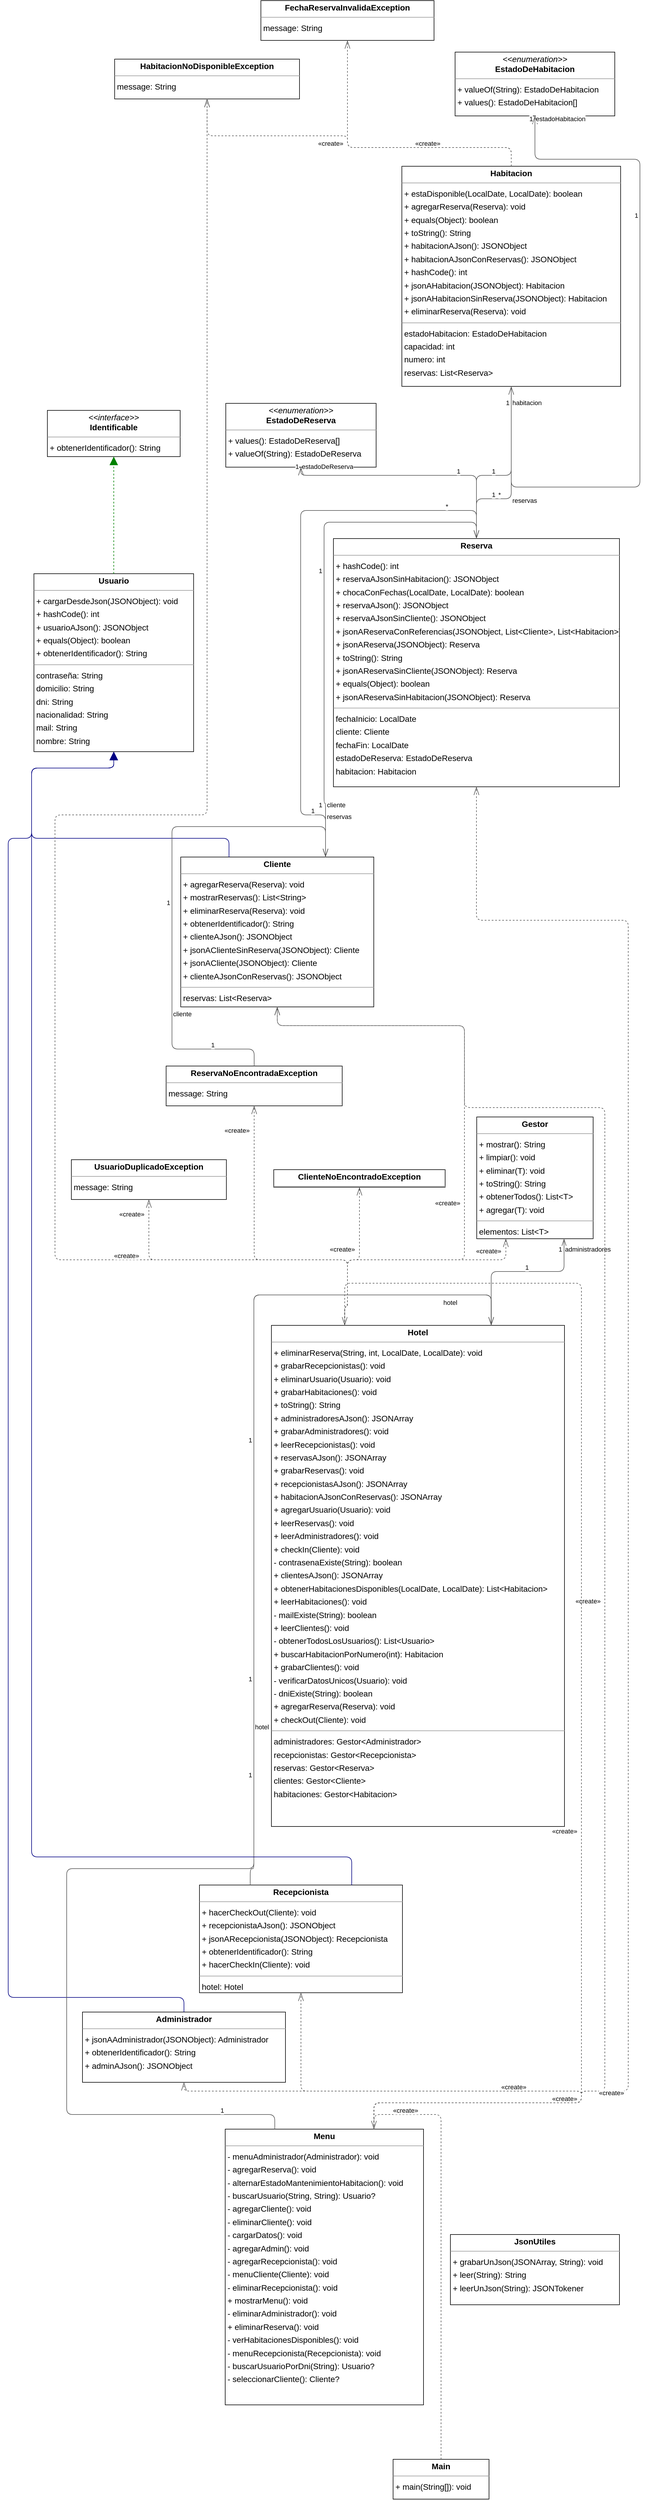 <mxGraphModel dx="0" dy="0" grid="1" gridSize="10" guides="1" tooltips="1" connect="1" arrows="1" fold="1" page="0" pageScale="1" background="none" math="0" shadow="0">
  <root>
    <mxCell id="0" />
    <mxCell id="1" parent="0" />
    <mxCell id="node2" parent="1" vertex="1" value="&lt;p style=&quot;margin:0px;margin-top:4px;text-align:center;&quot;&gt;&lt;b&gt;Administrador&lt;/b&gt;&lt;/p&gt;&lt;hr size=&quot;1&quot;/&gt;&lt;p style=&quot;margin:0 0 0 4px;line-height:1.6;&quot;&gt;+ jsonAAdministrador(JSONObject): Administrador&lt;br/&gt;+ obtenerIdentificador(): String&lt;br/&gt;+ adminAJson(): JSONObject&lt;/p&gt;" style="verticalAlign=top;align=left;overflow=fill;fontSize=14;fontFamily=Helvetica;html=1;rounded=0;shadow=0;comic=0;labelBackgroundColor=none;strokeWidth=1;">
      <mxGeometry x="-74" y="3345" width="347" height="120" as="geometry" />
    </mxCell>
    <mxCell id="node12" parent="1" vertex="1" value="&lt;p style=&quot;margin:0px;margin-top:4px;text-align:center;&quot;&gt;&lt;b&gt;Cliente&lt;/b&gt;&lt;/p&gt;&lt;hr size=&quot;1&quot;/&gt;&lt;p style=&quot;margin:0 0 0 4px;line-height:1.6;&quot;&gt;+ agregarReserva(Reserva): void&lt;br/&gt;+ mostrarReservas(): List&amp;lt;String&amp;gt;&lt;br/&gt;+ eliminarReserva(Reserva): void&lt;br/&gt;+ obtenerIdentificador(): String&lt;br/&gt;+ clienteAJson(): JSONObject&lt;br/&gt;+ jsonAClienteSinReserva(JSONObject): Cliente&lt;br/&gt;+ jsonACliente(JSONObject): Cliente&lt;br/&gt;+ clienteAJsonConReservas(): JSONObject&lt;/p&gt;&lt;hr size=&quot;1&quot;/&gt;&lt;p style=&quot;margin:0 0 0 4px;line-height:1.6;&quot;&gt; reservas: List&amp;lt;Reserva&amp;gt;&lt;/p&gt;" style="verticalAlign=top;align=left;overflow=fill;fontSize=14;fontFamily=Helvetica;html=1;rounded=0;shadow=0;comic=0;labelBackgroundColor=none;strokeWidth=1;">
      <mxGeometry x="94" y="1372" width="330" height="256" as="geometry" />
    </mxCell>
    <mxCell id="node17" parent="1" vertex="1" value="&lt;p style=&quot;margin:0px;margin-top:4px;text-align:center;&quot;&gt;&lt;b&gt;ClienteNoEncontradoException&lt;/b&gt;&lt;/p&gt;&lt;hr size=&quot;1&quot;/&gt;" style="verticalAlign=top;align=left;overflow=fill;fontSize=14;fontFamily=Helvetica;html=1;rounded=0;shadow=0;comic=0;labelBackgroundColor=none;strokeWidth=1;">
      <mxGeometry x="253" y="1906" width="293" height="30" as="geometry" />
    </mxCell>
    <mxCell id="node5" parent="1" vertex="1" value="&lt;p style=&quot;margin:0px;margin-top:4px;text-align:center;&quot;&gt;&lt;i&gt;&amp;lt;&amp;lt;enumeration&amp;gt;&amp;gt;&lt;/i&gt;&lt;br/&gt;&lt;b&gt;EstadoDeHabitacion&lt;/b&gt;&lt;/p&gt;&lt;hr size=&quot;1&quot;/&gt;&lt;p style=&quot;margin:0 0 0 4px;line-height:1.6;&quot;&gt;+ valueOf(String): EstadoDeHabitacion&lt;br/&gt;+ values(): EstadoDeHabitacion[]&lt;/p&gt;" style="verticalAlign=top;align=left;overflow=fill;fontSize=14;fontFamily=Helvetica;html=1;rounded=0;shadow=0;comic=0;labelBackgroundColor=none;strokeWidth=1;">
      <mxGeometry x="563" y="-3" width="273" height="109" as="geometry" />
    </mxCell>
    <mxCell id="node7" parent="1" vertex="1" value="&lt;p style=&quot;margin:0px;margin-top:4px;text-align:center;&quot;&gt;&lt;i&gt;&amp;lt;&amp;lt;enumeration&amp;gt;&amp;gt;&lt;/i&gt;&lt;br/&gt;&lt;b&gt;EstadoDeReserva&lt;/b&gt;&lt;/p&gt;&lt;hr size=&quot;1&quot;/&gt;&lt;p style=&quot;margin:0 0 0 4px;line-height:1.6;&quot;&gt;+ values(): EstadoDeReserva[]&lt;br/&gt;+ valueOf(String): EstadoDeReserva&lt;/p&gt;" style="verticalAlign=top;align=left;overflow=fill;fontSize=14;fontFamily=Helvetica;html=1;rounded=0;shadow=0;comic=0;labelBackgroundColor=none;strokeWidth=1;">
      <mxGeometry x="171" y="597" width="257" height="109" as="geometry" />
    </mxCell>
    <mxCell id="node15" parent="1" vertex="1" value="&lt;p style=&quot;margin:0px;margin-top:4px;text-align:center;&quot;&gt;&lt;b&gt;FechaReservaInvalidaException&lt;/b&gt;&lt;/p&gt;&lt;hr size=&quot;1&quot;/&gt;&lt;p style=&quot;margin:0 0 0 4px;line-height:1.6;&quot;&gt; message: String&lt;/p&gt;" style="verticalAlign=top;align=left;overflow=fill;fontSize=14;fontFamily=Helvetica;html=1;rounded=0;shadow=0;comic=0;labelBackgroundColor=none;strokeWidth=1;">
      <mxGeometry x="231" y="-91" width="296" height="68" as="geometry" />
    </mxCell>
    <mxCell id="node9" parent="1" vertex="1" value="&lt;p style=&quot;margin:0px;margin-top:4px;text-align:center;&quot;&gt;&lt;b&gt;Gestor&lt;T&gt;&lt;/b&gt;&lt;/p&gt;&lt;hr size=&quot;1&quot;/&gt;&lt;p style=&quot;margin:0 0 0 4px;line-height:1.6;&quot;&gt;+ mostrar(): String&lt;br/&gt;+ limpiar(): void&lt;br/&gt;+ eliminar(T): void&lt;br/&gt;+ toString(): String&lt;br/&gt;+ obtenerTodos(): List&amp;lt;T&amp;gt;&lt;br/&gt;+ agregar(T): void&lt;/p&gt;&lt;hr size=&quot;1&quot;/&gt;&lt;p style=&quot;margin:0 0 0 4px;line-height:1.6;&quot;&gt; elementos: List&amp;lt;T&amp;gt;&lt;/p&gt;" style="verticalAlign=top;align=left;overflow=fill;fontSize=14;fontFamily=Helvetica;html=1;rounded=0;shadow=0;comic=0;labelBackgroundColor=none;strokeWidth=1;">
      <mxGeometry x="600" y="1816" width="199" height="208" as="geometry" />
    </mxCell>
    <mxCell id="node8" parent="1" vertex="1" value="&lt;p style=&quot;margin:0px;margin-top:4px;text-align:center;&quot;&gt;&lt;b&gt;Habitacion&lt;/b&gt;&lt;/p&gt;&lt;hr size=&quot;1&quot;/&gt;&lt;p style=&quot;margin:0 0 0 4px;line-height:1.6;&quot;&gt;+ estaDisponible(LocalDate, LocalDate): boolean&lt;br/&gt;+ agregarReserva(Reserva): void&lt;br/&gt;+ equals(Object): boolean&lt;br/&gt;+ toString(): String&lt;br/&gt;+ habitacionAJson(): JSONObject&lt;br/&gt;+ habitacionAJsonConReservas(): JSONObject&lt;br/&gt;+ hashCode(): int&lt;br/&gt;+ jsonAHabitacion(JSONObject): Habitacion&lt;br/&gt;+ jsonAHabitacionSinReserva(JSONObject): Habitacion&lt;br/&gt;+ eliminarReserva(Reserva): void&lt;/p&gt;&lt;hr size=&quot;1&quot;/&gt;&lt;p style=&quot;margin:0 0 0 4px;line-height:1.6;&quot;&gt; estadoHabitacion: EstadoDeHabitacion&lt;br/&gt; capacidad: int&lt;br/&gt; numero: int&lt;br/&gt; reservas: List&amp;lt;Reserva&amp;gt;&lt;/p&gt;" style="verticalAlign=top;align=left;overflow=fill;fontSize=14;fontFamily=Helvetica;html=1;rounded=0;shadow=0;comic=0;labelBackgroundColor=none;strokeWidth=1;">
      <mxGeometry x="472" y="192" width="374" height="376" as="geometry" />
    </mxCell>
    <mxCell id="node13" parent="1" vertex="1" value="&lt;p style=&quot;margin:0px;margin-top:4px;text-align:center;&quot;&gt;&lt;b&gt;HabitacionNoDisponibleException&lt;/b&gt;&lt;/p&gt;&lt;hr size=&quot;1&quot;/&gt;&lt;p style=&quot;margin:0 0 0 4px;line-height:1.6;&quot;&gt; message: String&lt;/p&gt;" style="verticalAlign=top;align=left;overflow=fill;fontSize=14;fontFamily=Helvetica;html=1;rounded=0;shadow=0;comic=0;labelBackgroundColor=none;strokeWidth=1;">
      <mxGeometry x="-19" y="9" width="316" height="68" as="geometry" />
    </mxCell>
    <mxCell id="node11" parent="1" vertex="1" value="&lt;p style=&quot;margin:0px;margin-top:4px;text-align:center;&quot;&gt;&lt;b&gt;Hotel&lt;/b&gt;&lt;/p&gt;&lt;hr size=&quot;1&quot;/&gt;&lt;p style=&quot;margin:0 0 0 4px;line-height:1.6;&quot;&gt;+ eliminarReserva(String, int, LocalDate, LocalDate): void&lt;br/&gt;+ grabarRecepcionistas(): void&lt;br/&gt;+ eliminarUsuario(Usuario): void&lt;br/&gt;+ grabarHabitaciones(): void&lt;br/&gt;+ toString(): String&lt;br/&gt;+ administradoresAJson(): JSONArray&lt;br/&gt;+ grabarAdministradores(): void&lt;br/&gt;+ leerRecepcionistas(): void&lt;br/&gt;+ reservasAJson(): JSONArray&lt;br/&gt;+ grabarReservas(): void&lt;br/&gt;+ recepcionistasAJson(): JSONArray&lt;br/&gt;+ habitacionAJsonConReservas(): JSONArray&lt;br/&gt;+ agregarUsuario(Usuario): void&lt;br/&gt;+ leerReservas(): void&lt;br/&gt;+ leerAdministradores(): void&lt;br/&gt;+ checkIn(Cliente): void&lt;br/&gt;- contrasenaExiste(String): boolean&lt;br/&gt;+ clientesAJson(): JSONArray&lt;br/&gt;+ obtenerHabitacionesDisponibles(LocalDate, LocalDate): List&amp;lt;Habitacion&amp;gt;&lt;br/&gt;+ leerHabitaciones(): void&lt;br/&gt;- mailExiste(String): boolean&lt;br/&gt;+ leerClientes(): void&lt;br/&gt;- obtenerTodosLosUsuarios(): List&amp;lt;Usuario&amp;gt;&lt;br/&gt;+ buscarHabitacionPorNumero(int): Habitacion&lt;br/&gt;+ grabarClientes(): void&lt;br/&gt;- verificarDatosUnicos(Usuario): void&lt;br/&gt;- dniExiste(String): boolean&lt;br/&gt;+ agregarReserva(Reserva): void&lt;br/&gt;+ checkOut(Cliente): void&lt;/p&gt;&lt;hr size=&quot;1&quot;/&gt;&lt;p style=&quot;margin:0 0 0 4px;line-height:1.6;&quot;&gt; administradores: Gestor&amp;lt;Administrador&amp;gt;&lt;br/&gt; recepcionistas: Gestor&amp;lt;Recepcionista&amp;gt;&lt;br/&gt; reservas: Gestor&amp;lt;Reserva&amp;gt;&lt;br/&gt; clientes: Gestor&amp;lt;Cliente&amp;gt;&lt;br/&gt; habitaciones: Gestor&amp;lt;Habitacion&amp;gt;&lt;/p&gt;" style="verticalAlign=top;align=left;overflow=fill;fontSize=14;fontFamily=Helvetica;html=1;rounded=0;shadow=0;comic=0;labelBackgroundColor=none;strokeWidth=1;">
      <mxGeometry x="249" y="2172" width="501" height="856" as="geometry" />
    </mxCell>
    <mxCell id="node0" parent="1" vertex="1" value="&lt;p style=&quot;margin:0px;margin-top:4px;text-align:center;&quot;&gt;&lt;i&gt;&amp;lt;&amp;lt;interface&amp;gt;&amp;gt;&lt;/i&gt;&lt;br/&gt;&lt;b&gt;Identificable&lt;/b&gt;&lt;/p&gt;&lt;hr size=&quot;1&quot;/&gt;&lt;p style=&quot;margin:0 0 0 4px;line-height:1.6;&quot;&gt;+ obtenerIdentificador(): String&lt;/p&gt;" style="verticalAlign=top;align=left;overflow=fill;fontSize=14;fontFamily=Helvetica;html=1;rounded=0;shadow=0;comic=0;labelBackgroundColor=none;strokeWidth=1;">
      <mxGeometry x="-134" y="609" width="227" height="79" as="geometry" />
    </mxCell>
    <mxCell id="node3" parent="1" vertex="1" value="&lt;p style=&quot;margin:0px;margin-top:4px;text-align:center;&quot;&gt;&lt;b&gt;JsonUtiles&lt;/b&gt;&lt;/p&gt;&lt;hr size=&quot;1&quot;/&gt;&lt;p style=&quot;margin:0 0 0 4px;line-height:1.6;&quot;&gt;+ grabarUnJson(JSONArray, String): void&lt;br/&gt;+ leer(String): String&lt;br/&gt;+ leerUnJson(String): JSONTokener&lt;/p&gt;" style="verticalAlign=top;align=left;overflow=fill;fontSize=14;fontFamily=Helvetica;html=1;rounded=0;shadow=0;comic=0;labelBackgroundColor=none;strokeWidth=1;">
      <mxGeometry x="555" y="3725" width="289" height="120" as="geometry" />
    </mxCell>
    <mxCell id="node10" parent="1" vertex="1" value="&lt;p style=&quot;margin:0px;margin-top:4px;text-align:center;&quot;&gt;&lt;b&gt;Main&lt;/b&gt;&lt;/p&gt;&lt;hr size=&quot;1&quot;/&gt;&lt;p style=&quot;margin:0 0 0 4px;line-height:1.6;&quot;&gt;+ main(String[]): void&lt;/p&gt;" style="verticalAlign=top;align=left;overflow=fill;fontSize=14;fontFamily=Helvetica;html=1;rounded=0;shadow=0;comic=0;labelBackgroundColor=none;strokeWidth=1;">
      <mxGeometry x="457" y="4109" width="164" height="68" as="geometry" />
    </mxCell>
    <mxCell id="node16" parent="1" vertex="1" value="&lt;p style=&quot;margin:0px;margin-top:4px;text-align:center;&quot;&gt;&lt;b&gt;Menu&lt;/b&gt;&lt;/p&gt;&lt;hr size=&quot;1&quot;/&gt;&lt;p style=&quot;margin:0 0 0 4px;line-height:1.6;&quot;&gt;- menuAdministrador(Administrador): void&lt;br/&gt;- agregarReserva(): void&lt;br/&gt;- alternarEstadoMantenimientoHabitacion(): void&lt;br/&gt;- buscarUsuario(String, String): Usuario?&lt;br/&gt;- agregarCliente(): void&lt;br/&gt;- eliminarCliente(): void&lt;br/&gt;- cargarDatos(): void&lt;br/&gt;- agregarAdmin(): void&lt;br/&gt;- agregarRecepcionista(): void&lt;br/&gt;- menuCliente(Cliente): void&lt;br/&gt;- eliminarRecepcionista(): void&lt;br/&gt;+ mostrarMenu(): void&lt;br/&gt;- eliminarAdministrador(): void&lt;br/&gt;+ eliminarReserva(): void&lt;br/&gt;- verHabitacionesDisponibles(): void&lt;br/&gt;- menuRecepcionista(Recepcionista): void&lt;br/&gt;- buscarUsuarioPorDni(String): Usuario?&lt;br/&gt;- seleccionarCliente(): Cliente?&lt;/p&gt;" style="verticalAlign=top;align=left;overflow=fill;fontSize=14;fontFamily=Helvetica;html=1;rounded=0;shadow=0;comic=0;labelBackgroundColor=none;strokeWidth=1;">
      <mxGeometry x="170" y="3545" width="339" height="471" as="geometry" />
    </mxCell>
    <mxCell id="node14" parent="1" vertex="1" value="&lt;p style=&quot;margin:0px;margin-top:4px;text-align:center;&quot;&gt;&lt;b&gt;Recepcionista&lt;/b&gt;&lt;/p&gt;&lt;hr size=&quot;1&quot;/&gt;&lt;p style=&quot;margin:0 0 0 4px;line-height:1.6;&quot;&gt;+ hacerCheckOut(Cliente): void&lt;br/&gt;+ recepcionistaAJson(): JSONObject&lt;br/&gt;+ jsonARecepcionista(JSONObject): Recepcionista&lt;br/&gt;+ obtenerIdentificador(): String&lt;br/&gt;+ hacerCheckIn(Cliente): void&lt;/p&gt;&lt;hr size=&quot;1&quot;/&gt;&lt;p style=&quot;margin:0 0 0 4px;line-height:1.6;&quot;&gt; hotel: Hotel&lt;/p&gt;" style="verticalAlign=top;align=left;overflow=fill;fontSize=14;fontFamily=Helvetica;html=1;rounded=0;shadow=0;comic=0;labelBackgroundColor=none;strokeWidth=1;">
      <mxGeometry x="126" y="3128" width="347" height="184" as="geometry" />
    </mxCell>
    <mxCell id="node4" parent="1" vertex="1" value="&lt;p style=&quot;margin:0px;margin-top:4px;text-align:center;&quot;&gt;&lt;b&gt;Reserva&lt;/b&gt;&lt;/p&gt;&lt;hr size=&quot;1&quot;/&gt;&lt;p style=&quot;margin:0 0 0 4px;line-height:1.6;&quot;&gt;+ hashCode(): int&lt;br/&gt;+ reservaAJsonSinHabitacion(): JSONObject&lt;br/&gt;+ chocaConFechas(LocalDate, LocalDate): boolean&lt;br/&gt;+ reservaAJson(): JSONObject&lt;br/&gt;+ reservaAJsonSinCliente(): JSONObject&lt;br/&gt;+ jsonAReservaConReferencias(JSONObject, List&amp;lt;Cliente&amp;gt;, List&amp;lt;Habitacion&amp;gt;): Reserva&lt;br/&gt;+ jsonAReserva(JSONObject): Reserva&lt;br/&gt;+ toString(): String&lt;br/&gt;+ jsonAReservaSinCliente(JSONObject): Reserva&lt;br/&gt;+ equals(Object): boolean&lt;br/&gt;+ jsonAReservaSinHabitacion(JSONObject): Reserva&lt;/p&gt;&lt;hr size=&quot;1&quot;/&gt;&lt;p style=&quot;margin:0 0 0 4px;line-height:1.6;&quot;&gt; fechaInicio: LocalDate&lt;br/&gt; cliente: Cliente&lt;br/&gt; fechaFin: LocalDate&lt;br/&gt; estadoDeReserva: EstadoDeReserva&lt;br/&gt; habitacion: Habitacion&lt;/p&gt;" style="verticalAlign=top;align=left;overflow=fill;fontSize=14;fontFamily=Helvetica;html=1;rounded=0;shadow=0;comic=0;labelBackgroundColor=none;strokeWidth=1;">
      <mxGeometry x="355" y="828" width="489" height="424" as="geometry" />
    </mxCell>
    <mxCell id="node1" parent="1" vertex="1" value="&lt;p style=&quot;margin:0px;margin-top:4px;text-align:center;&quot;&gt;&lt;b&gt;ReservaNoEncontradaException&lt;/b&gt;&lt;/p&gt;&lt;hr size=&quot;1&quot;/&gt;&lt;p style=&quot;margin:0 0 0 4px;line-height:1.6;&quot;&gt; message: String&lt;/p&gt;" style="verticalAlign=top;align=left;overflow=fill;fontSize=14;fontFamily=Helvetica;html=1;rounded=0;shadow=0;comic=0;labelBackgroundColor=none;strokeWidth=1;">
      <mxGeometry x="69" y="1729" width="301" height="68" as="geometry" />
    </mxCell>
    <mxCell id="node6" parent="1" vertex="1" value="&lt;p style=&quot;margin:0px;margin-top:4px;text-align:center;&quot;&gt;&lt;b&gt;Usuario&lt;/b&gt;&lt;/p&gt;&lt;hr size=&quot;1&quot;/&gt;&lt;p style=&quot;margin:0 0 0 4px;line-height:1.6;&quot;&gt;+ cargarDesdeJson(JSONObject): void&lt;br/&gt;+ hashCode(): int&lt;br/&gt;+ usuarioAJson(): JSONObject&lt;br/&gt;+ equals(Object): boolean&lt;br/&gt;+ obtenerIdentificador(): String&lt;/p&gt;&lt;hr size=&quot;1&quot;/&gt;&lt;p style=&quot;margin:0 0 0 4px;line-height:1.6;&quot;&gt; contraseña: String&lt;br/&gt; domicilio: String&lt;br/&gt; dni: String&lt;br/&gt; nacionalidad: String&lt;br/&gt; mail: String&lt;br/&gt; nombre: String&lt;/p&gt;" style="verticalAlign=top;align=left;overflow=fill;fontSize=14;fontFamily=Helvetica;html=1;rounded=0;shadow=0;comic=0;labelBackgroundColor=none;strokeWidth=1;">
      <mxGeometry x="-157" y="888" width="273" height="304" as="geometry" />
    </mxCell>
    <mxCell id="node18" parent="1" vertex="1" value="&lt;p style=&quot;margin:0px;margin-top:4px;text-align:center;&quot;&gt;&lt;b&gt;UsuarioDuplicadoException&lt;/b&gt;&lt;/p&gt;&lt;hr size=&quot;1&quot;/&gt;&lt;p style=&quot;margin:0 0 0 4px;line-height:1.6;&quot;&gt; message: String&lt;/p&gt;" style="verticalAlign=top;align=left;overflow=fill;fontSize=14;fontFamily=Helvetica;html=1;rounded=0;shadow=0;comic=0;labelBackgroundColor=none;strokeWidth=1;">
      <mxGeometry x="-93" y="1889" width="265" height="68" as="geometry" />
    </mxCell>
    <mxCell id="edge3" edge="1" value="" parent="1" source="node2" target="node6" style="html=1;rounded=1;edgeStyle=orthogonalEdgeStyle;dashed=0;startArrow=none;endArrow=block;endSize=12;strokeColor=#000082;exitX=0.500;exitY=0.000;exitDx=0;exitDy=0;entryX=0.500;entryY=1.000;entryDx=0;entryDy=0;">
      <mxGeometry width="50" height="50" relative="1" as="geometry">
        <Array as="points">
          <mxPoint x="99" y="3320" />
          <mxPoint x="-201" y="3320" />
          <mxPoint x="-201" y="1340" />
          <mxPoint x="-161" y="1340" />
          <mxPoint x="-161" y="1220" />
          <mxPoint x="-21" y="1220" />
        </Array>
      </mxGeometry>
    </mxCell>
    <mxCell id="edge24" edge="1" value="" parent="1" source="node12" target="node4" style="html=1;rounded=1;edgeStyle=orthogonalEdgeStyle;dashed=0;startArrow=diamondThinstartSize=12;endArrow=openThin;endSize=12;strokeColor=#595959;exitX=0.750;exitY=0.000;exitDx=0;exitDy=0;entryX=0.500;entryY=0.000;entryDx=0;entryDy=0;">
      <mxGeometry width="50" height="50" relative="1" as="geometry">
        <Array as="points">
          <mxPoint x="342" y="1300" />
          <mxPoint x="299" y="1300" />
          <mxPoint x="299" y="780" />
          <mxPoint x="599" y="780" />
        </Array>
      </mxGeometry>
    </mxCell>
    <mxCell id="label144" parent="edge24" vertex="1" connectable="0" value="1" style="edgeLabel;resizable=0;html=1;align=left;verticalAlign=top;strokeColor=default;">
      <mxGeometry x="315" y="1280" as="geometry" />
    </mxCell>
    <mxCell id="label148" parent="edge24" vertex="1" connectable="0" value="*" style="edgeLabel;resizable=0;html=1;align=left;verticalAlign=top;strokeColor=default;">
      <mxGeometry x="545" y="760" as="geometry" />
    </mxCell>
    <mxCell id="label149" parent="edge24" vertex="1" connectable="0" value="reservas" style="edgeLabel;resizable=0;html=1;align=left;verticalAlign=top;strokeColor=default;">
      <mxGeometry x="342" y="1290" as="geometry" />
    </mxCell>
    <mxCell id="edge1" edge="1" value="" parent="1" source="node12" target="node6" style="html=1;rounded=1;edgeStyle=orthogonalEdgeStyle;dashed=0;startArrow=none;endArrow=block;endSize=12;strokeColor=#000082;exitX=0.250;exitY=0.000;exitDx=0;exitDy=0;entryX=0.500;entryY=1.000;entryDx=0;entryDy=0;">
      <mxGeometry width="50" height="50" relative="1" as="geometry">
        <Array as="points">
          <mxPoint x="177" y="1340" />
          <mxPoint x="-161" y="1340" />
          <mxPoint x="-161" y="1220" />
          <mxPoint x="-21" y="1220" />
        </Array>
      </mxGeometry>
    </mxCell>
    <mxCell id="edge7" edge="1" value="" parent="1" source="node8" target="node5" style="html=1;rounded=1;edgeStyle=orthogonalEdgeStyle;dashed=0;startArrow=diamondThinstartSize=12;endArrow=openThin;endSize=12;strokeColor=#595959;exitX=0.500;exitY=1.000;exitDx=0;exitDy=0;entryX=0.500;entryY=1.001;entryDx=0;entryDy=0;">
      <mxGeometry width="50" height="50" relative="1" as="geometry">
        <Array as="points">
          <mxPoint x="659" y="740" />
          <mxPoint x="879" y="740" />
          <mxPoint x="879" y="180" />
          <mxPoint x="699" y="180" />
        </Array>
      </mxGeometry>
    </mxCell>
    <mxCell id="label42" parent="edge7" vertex="1" connectable="0" value="1" style="edgeLabel;resizable=0;html=1;align=left;verticalAlign=top;strokeColor=default;">
      <mxGeometry x="868" y="263" as="geometry" />
    </mxCell>
    <mxCell id="label46" parent="edge7" vertex="1" connectable="0" value="1" style="edgeLabel;resizable=0;html=1;align=left;verticalAlign=top;strokeColor=default;">
      <mxGeometry x="688" y="98" as="geometry" />
    </mxCell>
    <mxCell id="label47" parent="edge7" vertex="1" connectable="0" value="estadoHabitacion" style="edgeLabel;resizable=0;html=1;align=left;verticalAlign=top;strokeColor=default;">
      <mxGeometry x="699" y="98" as="geometry" />
    </mxCell>
    <mxCell id="edge26" edge="1" value="" parent="1" source="node8" target="node15" style="html=1;rounded=1;edgeStyle=orthogonalEdgeStyle;dashed=1;startArrow=none;endArrow=openThin;endSize=12;strokeColor=#595959;exitX=0.500;exitY=0.000;exitDx=0;exitDy=0;entryX=0.500;entryY=1.001;entryDx=0;entryDy=0;">
      <mxGeometry width="50" height="50" relative="1" as="geometry">
        <Array as="points">
          <mxPoint x="659" y="160" />
          <mxPoint x="379" y="160" />
        </Array>
      </mxGeometry>
    </mxCell>
    <mxCell id="label158" parent="edge26" vertex="1" connectable="0" value="«create»" style="edgeLabel;resizable=0;html=1;align=left;verticalAlign=top;strokeColor=default;">
      <mxGeometry x="493" y="140" as="geometry" />
    </mxCell>
    <mxCell id="edge18" edge="1" value="" parent="1" source="node8" target="node13" style="html=1;rounded=1;edgeStyle=orthogonalEdgeStyle;dashed=1;startArrow=none;endArrow=openThin;endSize=12;strokeColor=#595959;exitX=0.500;exitY=0.000;exitDx=0;exitDy=0;entryX=0.500;entryY=1.001;entryDx=0;entryDy=0;">
      <mxGeometry width="50" height="50" relative="1" as="geometry">
        <Array as="points">
          <mxPoint x="659" y="160" />
          <mxPoint x="379" y="160" />
          <mxPoint x="379" y="140" />
          <mxPoint x="139" y="140" />
        </Array>
      </mxGeometry>
    </mxCell>
    <mxCell id="label110" parent="edge18" vertex="1" connectable="0" value="«create»" style="edgeLabel;resizable=0;html=1;align=left;verticalAlign=top;strokeColor=default;">
      <mxGeometry x="327" y="140" as="geometry" />
    </mxCell>
    <mxCell id="edge11" edge="1" value="" parent="1" source="node8" target="node4" style="html=1;rounded=1;edgeStyle=orthogonalEdgeStyle;dashed=0;startArrow=diamondThinstartSize=12;endArrow=openThin;endSize=12;strokeColor=#595959;exitX=0.500;exitY=1.000;exitDx=0;exitDy=0;entryX=0.500;entryY=0.000;entryDx=0;entryDy=0;">
      <mxGeometry width="50" height="50" relative="1" as="geometry">
        <Array as="points">
          <mxPoint x="659" y="760" />
          <mxPoint x="599" y="760" />
        </Array>
      </mxGeometry>
    </mxCell>
    <mxCell id="label66" parent="edge11" vertex="1" connectable="0" value="1" style="edgeLabel;resizable=0;html=1;align=left;verticalAlign=top;strokeColor=default;">
      <mxGeometry x="624" y="740" as="geometry" />
    </mxCell>
    <mxCell id="label70" parent="edge11" vertex="1" connectable="0" value="*" style="edgeLabel;resizable=0;html=1;align=left;verticalAlign=top;strokeColor=default;">
      <mxGeometry x="635" y="740" as="geometry" />
    </mxCell>
    <mxCell id="label71" parent="edge11" vertex="1" connectable="0" value="reservas" style="edgeLabel;resizable=0;html=1;align=left;verticalAlign=top;strokeColor=default;">
      <mxGeometry x="659" y="750" as="geometry" />
    </mxCell>
    <mxCell id="edge10" edge="1" value="" parent="1" source="node11" target="node12" style="html=1;rounded=1;edgeStyle=orthogonalEdgeStyle;dashed=1;startArrow=none;endArrow=openThin;endSize=12;strokeColor=#595959;exitX=0.250;exitY=0.000;exitDx=0;exitDy=0;entryX=0.500;entryY=1.000;entryDx=0;entryDy=0;">
      <mxGeometry width="50" height="50" relative="1" as="geometry">
        <Array as="points">
          <mxPoint x="374" y="2140" />
          <mxPoint x="379" y="2140" />
          <mxPoint x="379" y="2060" />
          <mxPoint x="579" y="2060" />
          <mxPoint x="579" y="1660" />
          <mxPoint x="259" y="1660" />
        </Array>
      </mxGeometry>
    </mxCell>
    <mxCell id="label62" parent="edge10" vertex="1" connectable="0" value="«create»" style="edgeLabel;resizable=0;html=1;align=left;verticalAlign=top;strokeColor=default;">
      <mxGeometry x="527" y="1950" as="geometry" />
    </mxCell>
    <mxCell id="edge4" edge="1" value="" parent="1" source="node11" target="node17" style="html=1;rounded=1;edgeStyle=orthogonalEdgeStyle;dashed=1;startArrow=none;endArrow=openThin;endSize=12;strokeColor=#595959;exitX=0.250;exitY=0.000;exitDx=0;exitDy=0;entryX=0.500;entryY=1.001;entryDx=0;entryDy=0;">
      <mxGeometry width="50" height="50" relative="1" as="geometry">
        <Array as="points">
          <mxPoint x="374" y="2140" />
          <mxPoint x="379" y="2140" />
          <mxPoint x="379" y="2060" />
          <mxPoint x="399" y="2060" />
        </Array>
      </mxGeometry>
    </mxCell>
    <mxCell id="label26" parent="edge4" vertex="1" connectable="0" value="«create»" style="edgeLabel;resizable=0;html=1;align=left;verticalAlign=top;strokeColor=default;">
      <mxGeometry x="347" y="2029" as="geometry" />
    </mxCell>
    <mxCell id="edge6" edge="1" value="" parent="1" source="node11" target="node9" style="html=1;rounded=1;edgeStyle=orthogonalEdgeStyle;dashed=1;startArrow=none;endArrow=openThin;endSize=12;strokeColor=#595959;exitX=0.250;exitY=0.000;exitDx=0;exitDy=0;entryX=0.250;entryY=1.000;entryDx=0;entryDy=0;">
      <mxGeometry width="50" height="50" relative="1" as="geometry">
        <Array as="points">
          <mxPoint x="374" y="2140" />
          <mxPoint x="379" y="2140" />
          <mxPoint x="379" y="2060" />
          <mxPoint x="649" y="2060" />
        </Array>
      </mxGeometry>
    </mxCell>
    <mxCell id="label38" parent="edge6" vertex="1" connectable="0" value="«create»" style="edgeLabel;resizable=0;html=1;align=left;verticalAlign=top;strokeColor=default;">
      <mxGeometry x="597" y="2032" as="geometry" />
    </mxCell>
    <mxCell id="edge16" edge="1" value="" parent="1" source="node11" target="node9" style="html=1;rounded=1;edgeStyle=orthogonalEdgeStyle;dashed=0;startArrow=diamondThinstartSize=12;endArrow=openThin;endSize=12;strokeColor=#595959;exitX=0.750;exitY=0.000;exitDx=0;exitDy=0;entryX=0.750;entryY=1.000;entryDx=0;entryDy=0;">
      <mxGeometry width="50" height="50" relative="1" as="geometry">
        <Array as="points">
          <mxPoint x="624" y="2080" />
          <mxPoint x="749" y="2080" />
        </Array>
      </mxGeometry>
    </mxCell>
    <mxCell id="label96" parent="edge16" vertex="1" connectable="0" value="1" style="edgeLabel;resizable=0;html=1;align=left;verticalAlign=top;strokeColor=default;">
      <mxGeometry x="681" y="2060" as="geometry" />
    </mxCell>
    <mxCell id="label100" parent="edge16" vertex="1" connectable="0" value="1" style="edgeLabel;resizable=0;html=1;align=left;verticalAlign=top;strokeColor=default;">
      <mxGeometry x="738" y="2029" as="geometry" />
    </mxCell>
    <mxCell id="label101" parent="edge16" vertex="1" connectable="0" value="administradores" style="edgeLabel;resizable=0;html=1;align=left;verticalAlign=top;strokeColor=default;">
      <mxGeometry x="749" y="2029" as="geometry" />
    </mxCell>
    <mxCell id="edge27" edge="1" value="" parent="1" source="node11" target="node13" style="html=1;rounded=1;edgeStyle=orthogonalEdgeStyle;dashed=1;startArrow=none;endArrow=openThin;endSize=12;strokeColor=#595959;exitX=0.250;exitY=0.000;exitDx=0;exitDy=0;entryX=0.500;entryY=1.001;entryDx=0;entryDy=0;">
      <mxGeometry width="50" height="50" relative="1" as="geometry">
        <Array as="points">
          <mxPoint x="374" y="2140" />
          <mxPoint x="379" y="2140" />
          <mxPoint x="379" y="2060" />
          <mxPoint x="-121" y="2060" />
          <mxPoint x="-121" y="1300" />
          <mxPoint x="139" y="1300" />
        </Array>
      </mxGeometry>
    </mxCell>
    <mxCell id="label164" parent="edge27" vertex="1" connectable="0" value="«create»" style="edgeLabel;resizable=0;html=1;align=left;verticalAlign=top;strokeColor=default;">
      <mxGeometry x="-22" y="2040" as="geometry" />
    </mxCell>
    <mxCell id="edge22" edge="1" value="" parent="1" source="node11" target="node1" style="html=1;rounded=1;edgeStyle=orthogonalEdgeStyle;dashed=1;startArrow=none;endArrow=openThin;endSize=12;strokeColor=#595959;exitX=0.250;exitY=0.000;exitDx=0;exitDy=0;entryX=0.500;entryY=1.001;entryDx=0;entryDy=0;">
      <mxGeometry width="50" height="50" relative="1" as="geometry">
        <Array as="points">
          <mxPoint x="374" y="2140" />
          <mxPoint x="379" y="2140" />
          <mxPoint x="379" y="2060" />
          <mxPoint x="219" y="2060" />
        </Array>
      </mxGeometry>
    </mxCell>
    <mxCell id="label134" parent="edge22" vertex="1" connectable="0" value="«create»" style="edgeLabel;resizable=0;html=1;align=left;verticalAlign=top;strokeColor=default;">
      <mxGeometry x="167" y="1826" as="geometry" />
    </mxCell>
    <mxCell id="edge13" edge="1" value="" parent="1" source="node11" target="node18" style="html=1;rounded=1;edgeStyle=orthogonalEdgeStyle;dashed=1;startArrow=none;endArrow=openThin;endSize=12;strokeColor=#595959;exitX=0.250;exitY=0.000;exitDx=0;exitDy=0;entryX=0.500;entryY=1.000;entryDx=0;entryDy=0;">
      <mxGeometry width="50" height="50" relative="1" as="geometry">
        <Array as="points">
          <mxPoint x="374" y="2140" />
          <mxPoint x="379" y="2140" />
          <mxPoint x="379" y="2060" />
          <mxPoint x="39" y="2060" />
        </Array>
      </mxGeometry>
    </mxCell>
    <mxCell id="label80" parent="edge13" vertex="1" connectable="0" value="«create»" style="edgeLabel;resizable=0;html=1;align=left;verticalAlign=top;strokeColor=default;">
      <mxGeometry x="-13" y="1969" as="geometry" />
    </mxCell>
    <mxCell id="edge12" edge="1" value="" parent="1" source="node10" target="node16" style="html=1;rounded=1;edgeStyle=orthogonalEdgeStyle;dashed=1;startArrow=none;endArrow=openThin;endSize=12;strokeColor=#595959;exitX=0.500;exitY=0.001;exitDx=0;exitDy=0;entryX=0.750;entryY=0.000;entryDx=0;entryDy=0;">
      <mxGeometry width="50" height="50" relative="1" as="geometry">
        <Array as="points">
          <mxPoint x="539" y="3520" />
          <mxPoint x="424" y="3520" />
        </Array>
      </mxGeometry>
    </mxCell>
    <mxCell id="label74" parent="edge12" vertex="1" connectable="0" value="«create»" style="edgeLabel;resizable=0;html=1;align=left;verticalAlign=top;strokeColor=default;">
      <mxGeometry x="455" y="3500" as="geometry" />
    </mxCell>
    <mxCell id="edge23" edge="1" value="" parent="1" source="node16" target="node2" style="html=1;rounded=1;edgeStyle=orthogonalEdgeStyle;dashed=1;startArrow=none;endArrow=openThin;endSize=12;strokeColor=#595959;exitX=0.750;exitY=0.000;exitDx=0;exitDy=0;entryX=0.500;entryY=1.000;entryDx=0;entryDy=0;">
      <mxGeometry width="50" height="50" relative="1" as="geometry">
        <Array as="points">
          <mxPoint x="424" y="3500" />
          <mxPoint x="779" y="3500" />
          <mxPoint x="779" y="3480" />
          <mxPoint x="99" y="3480" />
        </Array>
      </mxGeometry>
    </mxCell>
    <mxCell id="label140" parent="edge23" vertex="1" connectable="0" value="«create»" style="edgeLabel;resizable=0;html=1;align=left;verticalAlign=top;strokeColor=default;">
      <mxGeometry x="640" y="3460" as="geometry" />
    </mxCell>
    <mxCell id="edge15" edge="1" value="" parent="1" source="node16" target="node12" style="html=1;rounded=1;edgeStyle=orthogonalEdgeStyle;dashed=1;startArrow=none;endArrow=openThin;endSize=12;strokeColor=#595959;exitX=0.750;exitY=0.000;exitDx=0;exitDy=0;entryX=0.500;entryY=1.000;entryDx=0;entryDy=0;">
      <mxGeometry width="50" height="50" relative="1" as="geometry">
        <Array as="points">
          <mxPoint x="424" y="3500" />
          <mxPoint x="779" y="3500" />
          <mxPoint x="779" y="3480" />
          <mxPoint x="819" y="3480" />
          <mxPoint x="819" y="1800" />
          <mxPoint x="579" y="1800" />
          <mxPoint x="579" y="1660" />
          <mxPoint x="259" y="1660" />
        </Array>
      </mxGeometry>
    </mxCell>
    <mxCell id="label92" parent="edge15" vertex="1" connectable="0" value="«create»" style="edgeLabel;resizable=0;html=1;align=left;verticalAlign=top;strokeColor=default;">
      <mxGeometry x="767" y="2630" as="geometry" />
    </mxCell>
    <mxCell id="edge14" edge="1" value="" parent="1" source="node16" target="node11" style="html=1;rounded=1;edgeStyle=orthogonalEdgeStyle;dashed=1;startArrow=none;endArrow=openThin;endSize=12;strokeColor=#595959;exitX=0.750;exitY=0.000;exitDx=0;exitDy=0;entryX=0.250;entryY=0.000;entryDx=0;entryDy=0;">
      <mxGeometry width="50" height="50" relative="1" as="geometry">
        <Array as="points">
          <mxPoint x="424" y="3500" />
          <mxPoint x="779" y="3500" />
          <mxPoint x="779" y="2100" />
          <mxPoint x="374" y="2100" />
        </Array>
      </mxGeometry>
    </mxCell>
    <mxCell id="label86" parent="edge14" vertex="1" connectable="0" value="«create»" style="edgeLabel;resizable=0;html=1;align=left;verticalAlign=top;strokeColor=default;">
      <mxGeometry x="727" y="3023" as="geometry" />
    </mxCell>
    <mxCell id="edge20" edge="1" value="" parent="1" source="node16" target="node11" style="html=1;rounded=1;edgeStyle=orthogonalEdgeStyle;dashed=0;startArrow=diamondThinstartSize=12;endArrow=openThin;endSize=12;strokeColor=#595959;exitX=0.250;exitY=0.000;exitDx=0;exitDy=0;entryX=0.750;entryY=0.000;entryDx=0;entryDy=0;">
      <mxGeometry width="50" height="50" relative="1" as="geometry">
        <Array as="points">
          <mxPoint x="254" y="3520" />
          <mxPoint x="-101" y="3520" />
          <mxPoint x="-101" y="3100" />
          <mxPoint x="219" y="3100" />
          <mxPoint x="219" y="2120" />
          <mxPoint x="624" y="2120" />
        </Array>
      </mxGeometry>
    </mxCell>
    <mxCell id="label120" parent="edge20" vertex="1" connectable="0" value="1" style="edgeLabel;resizable=0;html=1;align=left;verticalAlign=top;strokeColor=default;">
      <mxGeometry x="160" y="3500" as="geometry" />
    </mxCell>
    <mxCell id="label124" parent="edge20" vertex="1" connectable="0" value="1" style="edgeLabel;resizable=0;html=1;align=left;verticalAlign=top;strokeColor=default;">
      <mxGeometry x="208" y="2355" as="geometry" />
    </mxCell>
    <mxCell id="label125" parent="edge20" vertex="1" connectable="0" value="hotel" style="edgeLabel;resizable=0;html=1;align=left;verticalAlign=top;strokeColor=default;">
      <mxGeometry x="219" y="2845" as="geometry" />
    </mxCell>
    <mxCell id="edge25" edge="1" value="" parent="1" source="node16" target="node14" style="html=1;rounded=1;edgeStyle=orthogonalEdgeStyle;dashed=1;startArrow=none;endArrow=openThin;endSize=12;strokeColor=#595959;exitX=0.750;exitY=0.000;exitDx=0;exitDy=0;entryX=0.500;entryY=1.000;entryDx=0;entryDy=0;">
      <mxGeometry width="50" height="50" relative="1" as="geometry">
        <Array as="points">
          <mxPoint x="424" y="3500" />
          <mxPoint x="779" y="3500" />
          <mxPoint x="779" y="3480" />
          <mxPoint x="299" y="3480" />
        </Array>
      </mxGeometry>
    </mxCell>
    <mxCell id="label152" parent="edge25" vertex="1" connectable="0" value="«create»" style="edgeLabel;resizable=0;html=1;align=left;verticalAlign=top;strokeColor=default;">
      <mxGeometry x="727" y="3480" as="geometry" />
    </mxCell>
    <mxCell id="edge17" edge="1" value="" parent="1" source="node16" target="node4" style="html=1;rounded=1;edgeStyle=orthogonalEdgeStyle;dashed=1;startArrow=none;endArrow=openThin;endSize=12;strokeColor=#595959;exitX=0.750;exitY=0.000;exitDx=0;exitDy=0;entryX=0.500;entryY=1.000;entryDx=0;entryDy=0;">
      <mxGeometry width="50" height="50" relative="1" as="geometry">
        <Array as="points">
          <mxPoint x="424" y="3500" />
          <mxPoint x="779" y="3500" />
          <mxPoint x="779" y="3480" />
          <mxPoint x="859" y="3480" />
          <mxPoint x="859" y="1480" />
          <mxPoint x="599" y="1480" />
        </Array>
      </mxGeometry>
    </mxCell>
    <mxCell id="label104" parent="edge17" vertex="1" connectable="0" value="«create»" style="edgeLabel;resizable=0;html=1;align=left;verticalAlign=top;strokeColor=default;">
      <mxGeometry x="807" y="3470" as="geometry" />
    </mxCell>
    <mxCell id="edge19" edge="1" value="" parent="1" source="node14" target="node11" style="html=1;rounded=1;edgeStyle=orthogonalEdgeStyle;dashed=0;startArrow=diamondThinstartSize=12;endArrow=openThin;endSize=12;strokeColor=#595959;exitX=0.250;exitY=0.000;exitDx=0;exitDy=0;entryX=0.750;entryY=0.000;entryDx=0;entryDy=0;">
      <mxGeometry width="50" height="50" relative="1" as="geometry">
        <Array as="points">
          <mxPoint x="212" y="3100" />
          <mxPoint x="219" y="3100" />
          <mxPoint x="219" y="2120" />
          <mxPoint x="624" y="2120" />
        </Array>
      </mxGeometry>
    </mxCell>
    <mxCell id="label114" parent="edge19" vertex="1" connectable="0" value="1" style="edgeLabel;resizable=0;html=1;align=left;verticalAlign=top;strokeColor=default;">
      <mxGeometry x="208" y="2927" as="geometry" />
    </mxCell>
    <mxCell id="label118" parent="edge19" vertex="1" connectable="0" value="1" style="edgeLabel;resizable=0;html=1;align=left;verticalAlign=top;strokeColor=default;">
      <mxGeometry x="208" y="2763" as="geometry" />
    </mxCell>
    <mxCell id="label119" parent="edge19" vertex="1" connectable="0" value="hotel" style="edgeLabel;resizable=0;html=1;align=left;verticalAlign=top;strokeColor=default;">
      <mxGeometry x="541" y="2120" as="geometry" />
    </mxCell>
    <mxCell id="edge2" edge="1" value="" parent="1" source="node14" target="node6" style="html=1;rounded=1;edgeStyle=orthogonalEdgeStyle;dashed=0;startArrow=none;endArrow=block;endSize=12;strokeColor=#000082;exitX=0.750;exitY=0.000;exitDx=0;exitDy=0;entryX=0.500;entryY=1.000;entryDx=0;entryDy=0;">
      <mxGeometry width="50" height="50" relative="1" as="geometry">
        <Array as="points">
          <mxPoint x="386" y="3080" />
          <mxPoint x="-161" y="3080" />
          <mxPoint x="-161" y="1220" />
          <mxPoint x="-21" y="1220" />
        </Array>
      </mxGeometry>
    </mxCell>
    <mxCell id="edge5" edge="1" value="" parent="1" source="node4" target="node12" style="html=1;rounded=1;edgeStyle=orthogonalEdgeStyle;dashed=0;startArrow=diamondThinstartSize=12;endArrow=openThin;endSize=12;strokeColor=#595959;exitX=0.500;exitY=0.000;exitDx=0;exitDy=0;entryX=0.750;entryY=0.000;entryDx=0;entryDy=0;">
      <mxGeometry width="50" height="50" relative="1" as="geometry">
        <Array as="points">
          <mxPoint x="599" y="800" />
          <mxPoint x="339" y="800" />
          <mxPoint x="339" y="1280" />
          <mxPoint x="342" y="1280" />
        </Array>
      </mxGeometry>
    </mxCell>
    <mxCell id="label30" parent="edge5" vertex="1" connectable="0" value="1" style="edgeLabel;resizable=0;html=1;align=left;verticalAlign=top;strokeColor=default;">
      <mxGeometry x="328" y="870" as="geometry" />
    </mxCell>
    <mxCell id="label34" parent="edge5" vertex="1" connectable="0" value="1" style="edgeLabel;resizable=0;html=1;align=left;verticalAlign=top;strokeColor=default;">
      <mxGeometry x="328" y="1270" as="geometry" />
    </mxCell>
    <mxCell id="label35" parent="edge5" vertex="1" connectable="0" value="cliente" style="edgeLabel;resizable=0;html=1;align=left;verticalAlign=top;strokeColor=default;">
      <mxGeometry x="342" y="1270" as="geometry" />
    </mxCell>
    <mxCell id="edge21" edge="1" value="" parent="1" source="node4" target="node7" style="html=1;rounded=1;edgeStyle=orthogonalEdgeStyle;dashed=0;startArrow=diamondThinstartSize=12;endArrow=openThin;endSize=12;strokeColor=#595959;exitX=0.500;exitY=0.000;exitDx=0;exitDy=0;entryX=0.500;entryY=1.000;entryDx=0;entryDy=0;">
      <mxGeometry width="50" height="50" relative="1" as="geometry">
        <Array as="points">
          <mxPoint x="599" y="720" />
          <mxPoint x="299" y="720" />
        </Array>
      </mxGeometry>
    </mxCell>
    <mxCell id="label126" parent="edge21" vertex="1" connectable="0" value="1" style="edgeLabel;resizable=0;html=1;align=left;verticalAlign=top;strokeColor=default;">
      <mxGeometry x="564" y="700" as="geometry" />
    </mxCell>
    <mxCell id="label130" parent="edge21" vertex="1" connectable="0" value="1" style="edgeLabel;resizable=0;html=1;align=left;verticalAlign=top;strokeColor=default;">
      <mxGeometry x="288" y="692" as="geometry" />
    </mxCell>
    <mxCell id="label131" parent="edge21" vertex="1" connectable="0" value="estadoDeReserva" style="edgeLabel;resizable=0;html=1;align=left;verticalAlign=top;strokeColor=default;">
      <mxGeometry x="299" y="692" as="geometry" />
    </mxCell>
    <mxCell id="edge9" edge="1" value="" parent="1" source="node4" target="node8" style="html=1;rounded=1;edgeStyle=orthogonalEdgeStyle;dashed=0;startArrow=diamondThinstartSize=12;endArrow=openThin;endSize=12;strokeColor=#595959;exitX=0.500;exitY=0.000;exitDx=0;exitDy=0;entryX=0.500;entryY=1.000;entryDx=0;entryDy=0;">
      <mxGeometry width="50" height="50" relative="1" as="geometry">
        <Array as="points">
          <mxPoint x="599" y="720" />
          <mxPoint x="659" y="720" />
        </Array>
      </mxGeometry>
    </mxCell>
    <mxCell id="label54" parent="edge9" vertex="1" connectable="0" value="1" style="edgeLabel;resizable=0;html=1;align=left;verticalAlign=top;strokeColor=default;">
      <mxGeometry x="624" y="700" as="geometry" />
    </mxCell>
    <mxCell id="label58" parent="edge9" vertex="1" connectable="0" value="1" style="edgeLabel;resizable=0;html=1;align=left;verticalAlign=top;strokeColor=default;">
      <mxGeometry x="648" y="583" as="geometry" />
    </mxCell>
    <mxCell id="label59" parent="edge9" vertex="1" connectable="0" value="habitacion" style="edgeLabel;resizable=0;html=1;align=left;verticalAlign=top;strokeColor=default;">
      <mxGeometry x="659" y="583" as="geometry" />
    </mxCell>
    <mxCell id="edge8" edge="1" value="" parent="1" source="node1" target="node12" style="html=1;rounded=1;edgeStyle=orthogonalEdgeStyle;dashed=0;startArrow=diamondThinstartSize=12;endArrow=openThin;endSize=12;strokeColor=#595959;exitX=0.500;exitY=0.000;exitDx=0;exitDy=0;entryX=0.750;entryY=0.000;entryDx=0;entryDy=0;">
      <mxGeometry width="50" height="50" relative="1" as="geometry">
        <Array as="points">
          <mxPoint x="219" y="1700" />
          <mxPoint x="79" y="1700" />
          <mxPoint x="79" y="1320" />
          <mxPoint x="342" y="1320" />
        </Array>
      </mxGeometry>
    </mxCell>
    <mxCell id="label48" parent="edge8" vertex="1" connectable="0" value="1" style="edgeLabel;resizable=0;html=1;align=left;verticalAlign=top;strokeColor=default;">
      <mxGeometry x="144" y="1680" as="geometry" />
    </mxCell>
    <mxCell id="label52" parent="edge8" vertex="1" connectable="0" value="1" style="edgeLabel;resizable=0;html=1;align=left;verticalAlign=top;strokeColor=default;">
      <mxGeometry x="68" y="1437" as="geometry" />
    </mxCell>
    <mxCell id="label53" parent="edge8" vertex="1" connectable="0" value="cliente" style="edgeLabel;resizable=0;html=1;align=left;verticalAlign=top;strokeColor=default;">
      <mxGeometry x="79" y="1627" as="geometry" />
    </mxCell>
    <mxCell id="edge0" edge="1" value="" parent="1" source="node6" target="node0" style="html=1;rounded=1;edgeStyle=orthogonalEdgeStyle;dashed=1;startArrow=none;endArrow=block;endSize=12;strokeColor=#008200;exitX=0.500;exitY=0.000;exitDx=0;exitDy=0;entryX=0.500;entryY=1.000;entryDx=0;entryDy=0;">
      <mxGeometry width="50" height="50" relative="1" as="geometry">
        <Array as="points" />
      </mxGeometry>
    </mxCell>
  </root>
</mxGraphModel>